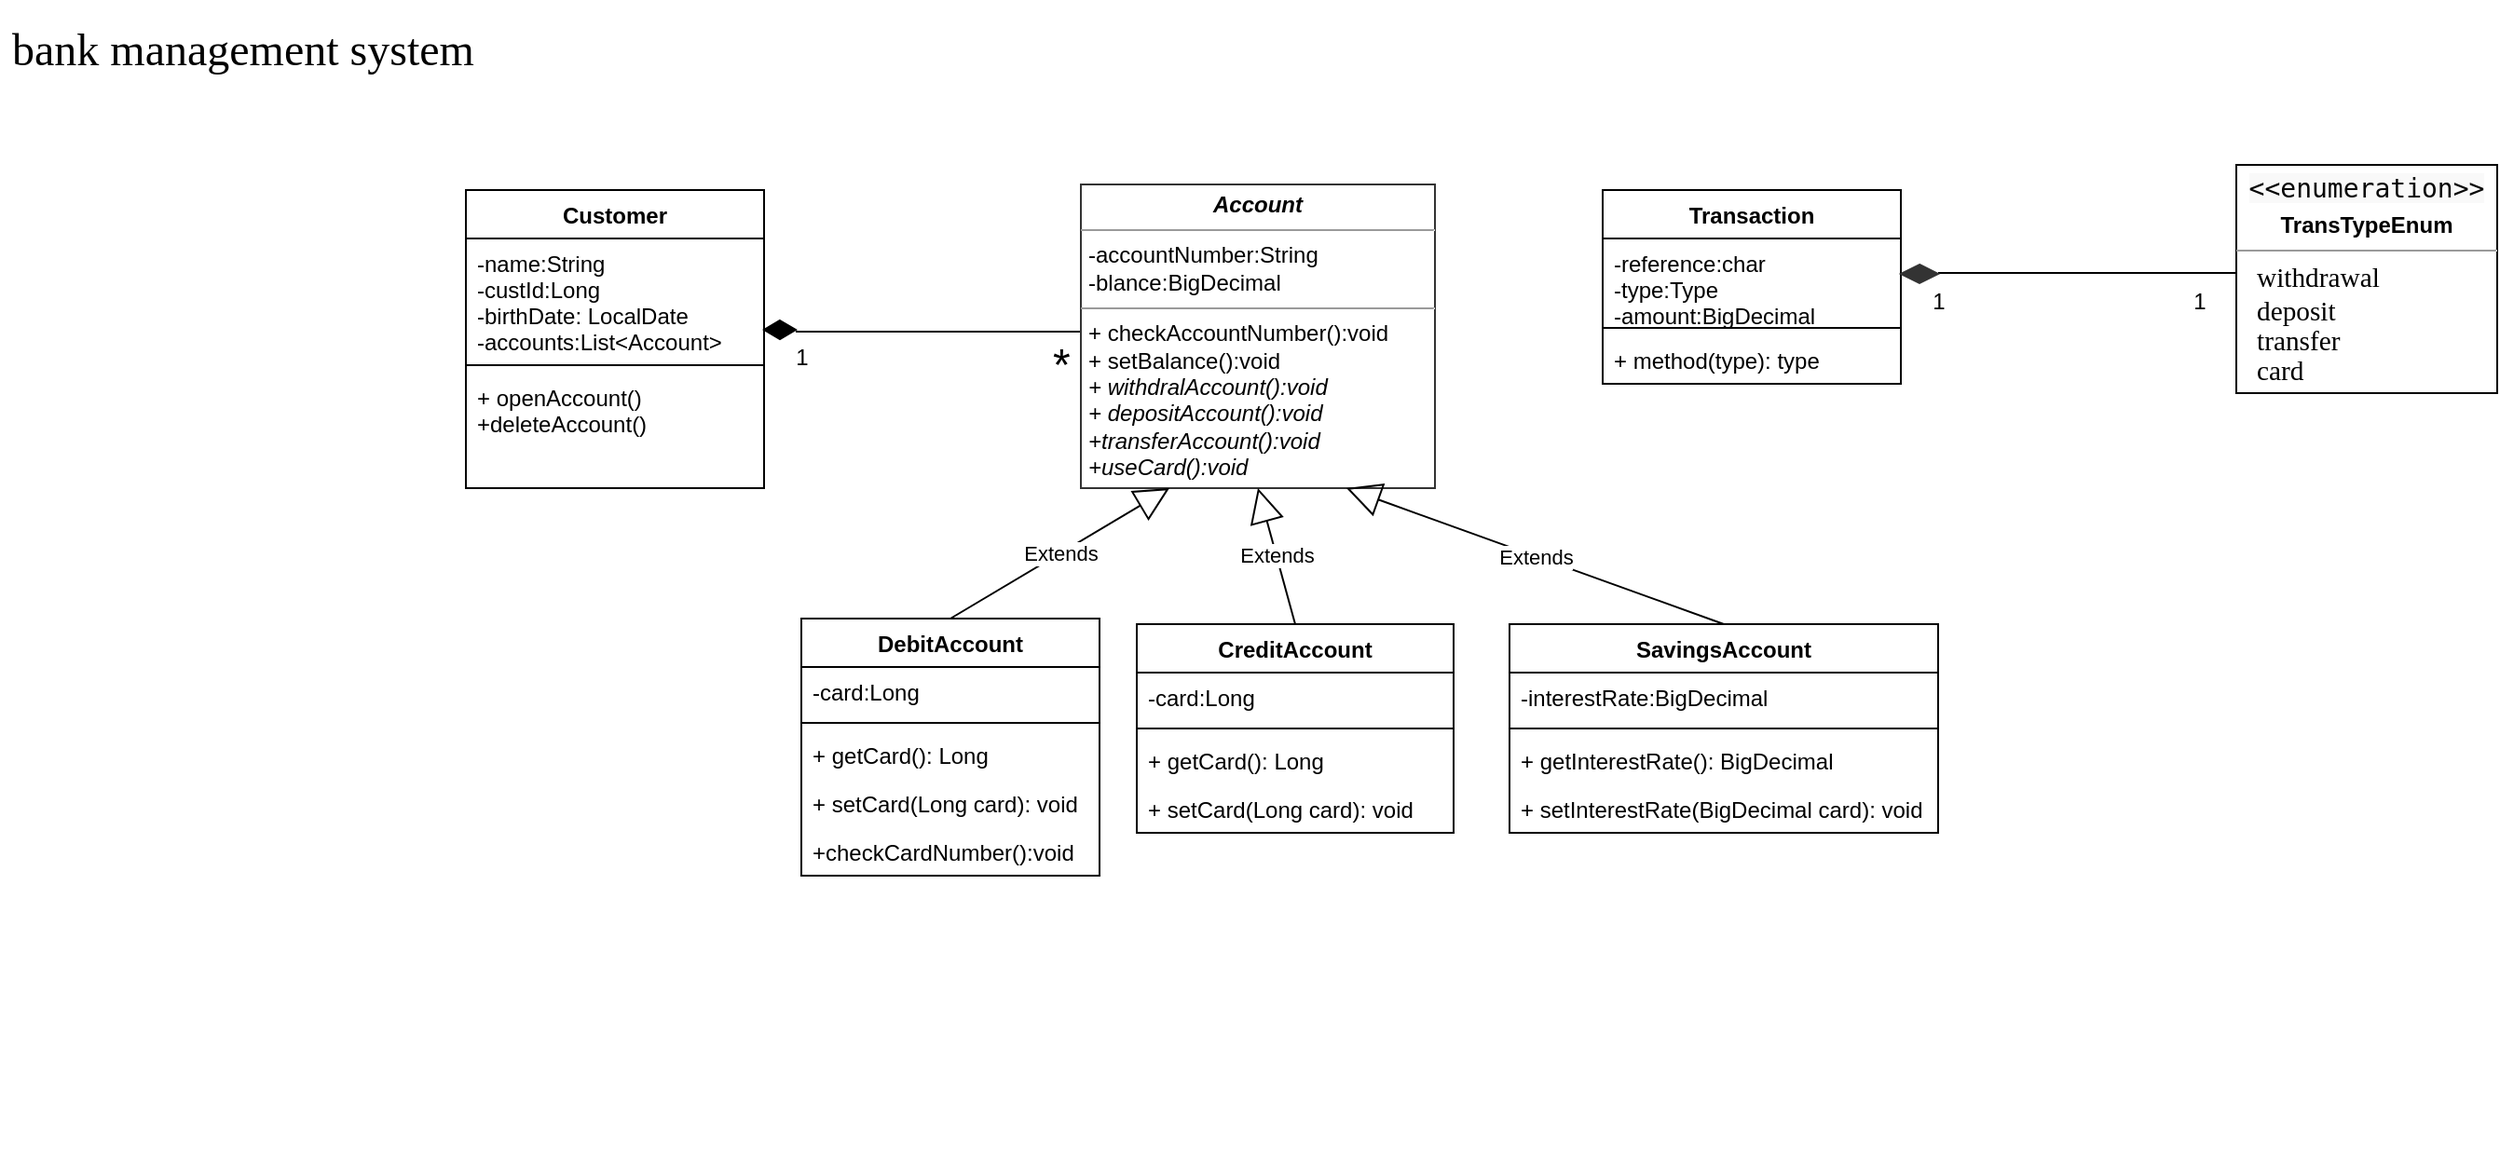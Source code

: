 <mxfile version="14.1.2" type="github">
  <diagram id="u7P9gTa-uS5qmwB9hr_K" name="Page-1">
    <mxGraphModel dx="1108" dy="450" grid="1" gridSize="10" guides="1" tooltips="1" connect="1" arrows="1" fold="1" page="1" pageScale="1" pageWidth="827" pageHeight="1169" math="0" shadow="0">
      <root>
        <mxCell id="0" />
        <mxCell id="1" parent="0" />
        <mxCell id="PTjb4T5VlLowp-uNTDuH-1" value="Customer" style="swimlane;fontStyle=1;align=center;verticalAlign=top;childLayout=stackLayout;horizontal=1;startSize=26;horizontalStack=0;resizeParent=1;resizeParentMax=0;resizeLast=0;collapsible=1;marginBottom=0;" vertex="1" parent="1">
          <mxGeometry x="550" y="501" width="160" height="160" as="geometry">
            <mxRectangle x="550" y="501" width="90" height="26" as="alternateBounds" />
          </mxGeometry>
        </mxCell>
        <mxCell id="PTjb4T5VlLowp-uNTDuH-2" value="-name:String&#xa;-custId:Long&#xa;-birthDate: LocalDate&#xa;-accounts:List&lt;Account&gt;" style="text;strokeColor=none;fillColor=none;align=left;verticalAlign=top;spacingLeft=4;spacingRight=4;overflow=hidden;rotatable=0;points=[[0,0.5],[1,0.5]];portConstraint=eastwest;" vertex="1" parent="PTjb4T5VlLowp-uNTDuH-1">
          <mxGeometry y="26" width="160" height="64" as="geometry" />
        </mxCell>
        <mxCell id="PTjb4T5VlLowp-uNTDuH-3" value="" style="line;strokeWidth=1;fillColor=none;align=left;verticalAlign=middle;spacingTop=-1;spacingLeft=3;spacingRight=3;rotatable=0;labelPosition=right;points=[];portConstraint=eastwest;" vertex="1" parent="PTjb4T5VlLowp-uNTDuH-1">
          <mxGeometry y="90" width="160" height="8" as="geometry" />
        </mxCell>
        <mxCell id="PTjb4T5VlLowp-uNTDuH-4" value="+ openAccount()&#xa;+deleteAccount()" style="text;strokeColor=none;fillColor=none;align=left;verticalAlign=top;spacingLeft=4;spacingRight=4;overflow=hidden;rotatable=0;points=[[0,0.5],[1,0.5]];portConstraint=eastwest;" vertex="1" parent="PTjb4T5VlLowp-uNTDuH-1">
          <mxGeometry y="98" width="160" height="62" as="geometry" />
        </mxCell>
        <mxCell id="PTjb4T5VlLowp-uNTDuH-5" value="Transaction" style="swimlane;fontStyle=1;align=center;verticalAlign=top;childLayout=stackLayout;horizontal=1;startSize=26;horizontalStack=0;resizeParent=1;resizeParentMax=0;resizeLast=0;collapsible=1;marginBottom=0;" vertex="1" parent="1">
          <mxGeometry x="1160" y="501" width="160" height="104" as="geometry" />
        </mxCell>
        <mxCell id="PTjb4T5VlLowp-uNTDuH-6" value="-reference:char&#xa;-type:Type&#xa;-amount:BigDecimal&#xa;" style="text;strokeColor=none;fillColor=none;align=left;verticalAlign=top;spacingLeft=4;spacingRight=4;overflow=hidden;rotatable=0;points=[[0,0.5],[1,0.5]];portConstraint=eastwest;" vertex="1" parent="PTjb4T5VlLowp-uNTDuH-5">
          <mxGeometry y="26" width="160" height="44" as="geometry" />
        </mxCell>
        <mxCell id="PTjb4T5VlLowp-uNTDuH-7" value="" style="line;strokeWidth=1;fillColor=none;align=left;verticalAlign=middle;spacingTop=-1;spacingLeft=3;spacingRight=3;rotatable=0;labelPosition=right;points=[];portConstraint=eastwest;" vertex="1" parent="PTjb4T5VlLowp-uNTDuH-5">
          <mxGeometry y="70" width="160" height="8" as="geometry" />
        </mxCell>
        <mxCell id="PTjb4T5VlLowp-uNTDuH-8" value="+ method(type): type" style="text;strokeColor=none;fillColor=none;align=left;verticalAlign=top;spacingLeft=4;spacingRight=4;overflow=hidden;rotatable=0;points=[[0,0.5],[1,0.5]];portConstraint=eastwest;" vertex="1" parent="PTjb4T5VlLowp-uNTDuH-5">
          <mxGeometry y="78" width="160" height="26" as="geometry" />
        </mxCell>
        <mxCell id="PTjb4T5VlLowp-uNTDuH-9" value="&lt;p class=&quot;MsoNormal&quot;&gt;&lt;span style=&quot;font-family: &amp;#34;times new roman&amp;#34;&quot;&gt;&lt;font style=&quot;font-size: 24px&quot;&gt;bank management system&lt;/font&gt;&lt;/span&gt;&lt;/p&gt;" style="text;html=1;align=center;verticalAlign=middle;resizable=0;points=[];autosize=1;" vertex="1" parent="1">
          <mxGeometry x="300" y="401" width="260" height="50" as="geometry" />
        </mxCell>
        <mxCell id="PTjb4T5VlLowp-uNTDuH-10" value="" style="group" vertex="1" connectable="0" parent="1">
          <mxGeometry x="710" y="571" width="216.112" height="50" as="geometry" />
        </mxCell>
        <mxCell id="PTjb4T5VlLowp-uNTDuH-11" value="" style="group" vertex="1" connectable="0" parent="PTjb4T5VlLowp-uNTDuH-10">
          <mxGeometry width="216.112" height="50" as="geometry" />
        </mxCell>
        <mxCell id="PTjb4T5VlLowp-uNTDuH-12" value="" style="line;strokeWidth=1;fillColor=none;align=left;verticalAlign=middle;spacingTop=-1;spacingLeft=3;spacingRight=3;rotatable=0;labelPosition=right;points=[];portConstraint=eastwest;" vertex="1" parent="PTjb4T5VlLowp-uNTDuH-11">
          <mxGeometry x="17" y="2" width="153" height="8" as="geometry" />
        </mxCell>
        <mxCell id="PTjb4T5VlLowp-uNTDuH-13" value="" style="rhombus;whiteSpace=wrap;html=1;fillColor=#000000;" vertex="1" parent="PTjb4T5VlLowp-uNTDuH-11">
          <mxGeometry width="17" height="10" as="geometry" />
        </mxCell>
        <mxCell id="PTjb4T5VlLowp-uNTDuH-14" value="&lt;table class=&quot;NormalTable&quot;&gt;&lt;tbody&gt;&lt;tr&gt;&lt;td width=&quot;156&quot;&gt;&lt;span class=&quot;fontstyle0&quot;&gt;&lt;font style=&quot;font-size: 24px&quot;&gt;*&lt;/font&gt;&lt;/span&gt;&lt;/td&gt;&lt;/tr&gt;&lt;/tbody&gt;&lt;/table&gt; &lt;font size=&quot;3&quot;&gt;&lt;br&gt;&lt;/font&gt;" style="text;whiteSpace=wrap;html=1;" vertex="1" parent="PTjb4T5VlLowp-uNTDuH-11">
          <mxGeometry x="150.001" width="66.111" height="50" as="geometry" />
        </mxCell>
        <mxCell id="PTjb4T5VlLowp-uNTDuH-15" value="DebitAccount" style="swimlane;fontStyle=1;align=center;verticalAlign=top;childLayout=stackLayout;horizontal=1;startSize=26;horizontalStack=0;resizeParent=1;resizeParentMax=0;resizeLast=0;collapsible=1;marginBottom=0;" vertex="1" parent="1">
          <mxGeometry x="730" y="731" width="160" height="138" as="geometry" />
        </mxCell>
        <mxCell id="PTjb4T5VlLowp-uNTDuH-16" value="-card:Long&#xa;" style="text;strokeColor=none;fillColor=none;align=left;verticalAlign=top;spacingLeft=4;spacingRight=4;overflow=hidden;rotatable=0;points=[[0,0.5],[1,0.5]];portConstraint=eastwest;" vertex="1" parent="PTjb4T5VlLowp-uNTDuH-15">
          <mxGeometry y="26" width="160" height="26" as="geometry" />
        </mxCell>
        <mxCell id="PTjb4T5VlLowp-uNTDuH-17" value="" style="line;strokeWidth=1;fillColor=none;align=left;verticalAlign=middle;spacingTop=-1;spacingLeft=3;spacingRight=3;rotatable=0;labelPosition=right;points=[];portConstraint=eastwest;" vertex="1" parent="PTjb4T5VlLowp-uNTDuH-15">
          <mxGeometry y="52" width="160" height="8" as="geometry" />
        </mxCell>
        <mxCell id="PTjb4T5VlLowp-uNTDuH-91" value="+ getCard(): Long&#xa;" style="text;strokeColor=none;fillColor=none;align=left;verticalAlign=top;spacingLeft=4;spacingRight=4;overflow=hidden;rotatable=0;points=[[0,0.5],[1,0.5]];portConstraint=eastwest;" vertex="1" parent="PTjb4T5VlLowp-uNTDuH-15">
          <mxGeometry y="60" width="160" height="26" as="geometry" />
        </mxCell>
        <mxCell id="PTjb4T5VlLowp-uNTDuH-92" value="+ setCard(Long card): void" style="text;strokeColor=none;fillColor=none;align=left;verticalAlign=top;spacingLeft=4;spacingRight=4;overflow=hidden;rotatable=0;points=[[0,0.5],[1,0.5]];portConstraint=eastwest;" vertex="1" parent="PTjb4T5VlLowp-uNTDuH-15">
          <mxGeometry y="86" width="160" height="26" as="geometry" />
        </mxCell>
        <mxCell id="PTjb4T5VlLowp-uNTDuH-18" value="+checkCardNumber():void" style="text;strokeColor=none;fillColor=none;align=left;verticalAlign=top;spacingLeft=4;spacingRight=4;overflow=hidden;rotatable=0;points=[[0,0.5],[1,0.5]];portConstraint=eastwest;" vertex="1" parent="PTjb4T5VlLowp-uNTDuH-15">
          <mxGeometry y="112" width="160" height="26" as="geometry" />
        </mxCell>
        <mxCell id="PTjb4T5VlLowp-uNTDuH-19" value="CreditAccount" style="swimlane;fontStyle=1;align=center;verticalAlign=top;childLayout=stackLayout;horizontal=1;startSize=26;horizontalStack=0;resizeParent=1;resizeParentMax=0;resizeLast=0;collapsible=1;marginBottom=0;" vertex="1" parent="1">
          <mxGeometry x="910" y="734" width="170" height="112" as="geometry" />
        </mxCell>
        <mxCell id="PTjb4T5VlLowp-uNTDuH-20" value="-card:Long&#xa;" style="text;strokeColor=none;fillColor=none;align=left;verticalAlign=top;spacingLeft=4;spacingRight=4;overflow=hidden;rotatable=0;points=[[0,0.5],[1,0.5]];portConstraint=eastwest;" vertex="1" parent="PTjb4T5VlLowp-uNTDuH-19">
          <mxGeometry y="26" width="170" height="26" as="geometry" />
        </mxCell>
        <mxCell id="PTjb4T5VlLowp-uNTDuH-21" value="" style="line;strokeWidth=1;fillColor=none;align=left;verticalAlign=middle;spacingTop=-1;spacingLeft=3;spacingRight=3;rotatable=0;labelPosition=right;points=[];portConstraint=eastwest;" vertex="1" parent="PTjb4T5VlLowp-uNTDuH-19">
          <mxGeometry y="52" width="170" height="8" as="geometry" />
        </mxCell>
        <mxCell id="PTjb4T5VlLowp-uNTDuH-22" value="+ getCard(): Long&#xa;" style="text;strokeColor=none;fillColor=none;align=left;verticalAlign=top;spacingLeft=4;spacingRight=4;overflow=hidden;rotatable=0;points=[[0,0.5],[1,0.5]];portConstraint=eastwest;" vertex="1" parent="PTjb4T5VlLowp-uNTDuH-19">
          <mxGeometry y="60" width="170" height="26" as="geometry" />
        </mxCell>
        <mxCell id="PTjb4T5VlLowp-uNTDuH-88" value="+ setCard(Long card): void" style="text;strokeColor=none;fillColor=none;align=left;verticalAlign=top;spacingLeft=4;spacingRight=4;overflow=hidden;rotatable=0;points=[[0,0.5],[1,0.5]];portConstraint=eastwest;" vertex="1" parent="PTjb4T5VlLowp-uNTDuH-19">
          <mxGeometry y="86" width="170" height="26" as="geometry" />
        </mxCell>
        <mxCell id="PTjb4T5VlLowp-uNTDuH-23" value="SavingsAccount" style="swimlane;fontStyle=1;align=center;verticalAlign=top;childLayout=stackLayout;horizontal=1;startSize=26;horizontalStack=0;resizeParent=1;resizeParentMax=0;resizeLast=0;collapsible=1;marginBottom=0;" vertex="1" parent="1">
          <mxGeometry x="1110" y="734" width="230" height="112" as="geometry" />
        </mxCell>
        <mxCell id="PTjb4T5VlLowp-uNTDuH-24" value="-interestRate:BigDecimal" style="text;strokeColor=none;fillColor=none;align=left;verticalAlign=top;spacingLeft=4;spacingRight=4;overflow=hidden;rotatable=0;points=[[0,0.5],[1,0.5]];portConstraint=eastwest;" vertex="1" parent="PTjb4T5VlLowp-uNTDuH-23">
          <mxGeometry y="26" width="230" height="26" as="geometry" />
        </mxCell>
        <mxCell id="PTjb4T5VlLowp-uNTDuH-25" value="" style="line;strokeWidth=1;fillColor=none;align=left;verticalAlign=middle;spacingTop=-1;spacingLeft=3;spacingRight=3;rotatable=0;labelPosition=right;points=[];portConstraint=eastwest;" vertex="1" parent="PTjb4T5VlLowp-uNTDuH-23">
          <mxGeometry y="52" width="230" height="8" as="geometry" />
        </mxCell>
        <mxCell id="PTjb4T5VlLowp-uNTDuH-26" value="+ getInterestRate(): BigDecimal&#xa;" style="text;strokeColor=none;fillColor=none;align=left;verticalAlign=top;spacingLeft=4;spacingRight=4;overflow=hidden;rotatable=0;points=[[0,0.5],[1,0.5]];portConstraint=eastwest;" vertex="1" parent="PTjb4T5VlLowp-uNTDuH-23">
          <mxGeometry y="60" width="230" height="26" as="geometry" />
        </mxCell>
        <mxCell id="PTjb4T5VlLowp-uNTDuH-94" value="+ setInterestRate(BigDecimal card): void" style="text;strokeColor=none;fillColor=none;align=left;verticalAlign=top;spacingLeft=4;spacingRight=4;overflow=hidden;rotatable=0;points=[[0,0.5],[1,0.5]];portConstraint=eastwest;" vertex="1" parent="PTjb4T5VlLowp-uNTDuH-23">
          <mxGeometry y="86" width="230" height="26" as="geometry" />
        </mxCell>
        <mxCell id="PTjb4T5VlLowp-uNTDuH-27" value="" style="group" vertex="1" connectable="0" parent="1">
          <mxGeometry x="897.5" y="624" width="25" height="20" as="geometry" />
        </mxCell>
        <mxCell id="PTjb4T5VlLowp-uNTDuH-29" value="" style="group" vertex="1" connectable="0" parent="1">
          <mxGeometry x="1320" y="541" width="180" height="10" as="geometry" />
        </mxCell>
        <mxCell id="PTjb4T5VlLowp-uNTDuH-30" value="" style="endArrow=none;html=1;edgeStyle=orthogonalEdgeStyle;" edge="1" parent="PTjb4T5VlLowp-uNTDuH-29">
          <mxGeometry relative="1" as="geometry">
            <mxPoint x="20" y="4.5" as="sourcePoint" />
            <mxPoint x="180" y="4.5" as="targetPoint" />
          </mxGeometry>
        </mxCell>
        <mxCell id="PTjb4T5VlLowp-uNTDuH-31" value="" style="rhombus;whiteSpace=wrap;html=1;strokeColor=#333333;fillColor=#333333;" vertex="1" parent="1">
          <mxGeometry x="1320" y="541" width="20" height="10" as="geometry" />
        </mxCell>
        <mxCell id="PTjb4T5VlLowp-uNTDuH-32" value="1" style="text;html=1;align=center;verticalAlign=middle;resizable=0;points=[];autosize=1;" vertex="1" parent="1">
          <mxGeometry x="1330" y="551" width="20" height="20" as="geometry" />
        </mxCell>
        <mxCell id="PTjb4T5VlLowp-uNTDuH-33" value="1" style="text;html=1;align=center;verticalAlign=middle;resizable=0;points=[];autosize=1;" vertex="1" parent="1">
          <mxGeometry x="1470" y="551" width="20" height="20" as="geometry" />
        </mxCell>
        <mxCell id="PTjb4T5VlLowp-uNTDuH-34" value="&lt;p style=&quot;margin: 0px ; margin-top: 4px ; text-align: center&quot;&gt;&lt;i&gt;&lt;b&gt;Account&lt;/b&gt;&lt;/i&gt;&lt;/p&gt;&lt;hr size=&quot;1&quot;&gt;&lt;p style=&quot;margin: 0px ; margin-left: 4px&quot;&gt;-accountNumber:String&lt;br style=&quot;padding: 0px ; margin: 0px&quot;&gt;-blance:BigDecimal&lt;br&gt;&lt;/p&gt;&lt;hr size=&quot;1&quot;&gt;&lt;p style=&quot;margin: 0px ; margin-left: 4px&quot;&gt;+ checkAccountNumber():void&lt;br&gt;+ setBalance():void&lt;/p&gt;&lt;p style=&quot;margin: 0px ; margin-left: 4px&quot;&gt;&lt;i&gt;+ withdralAccount():void&lt;/i&gt;&lt;/p&gt;&lt;p style=&quot;margin: 0px ; margin-left: 4px&quot;&gt;&lt;i&gt;+ depositAccount():void&lt;/i&gt;&lt;/p&gt;&lt;p style=&quot;margin: 0px ; margin-left: 4px&quot;&gt;&lt;i&gt;+transferAccount():void&lt;/i&gt;&lt;/p&gt;&lt;p style=&quot;margin: 0px ; margin-left: 4px&quot;&gt;&lt;i&gt;+useCard():void&lt;/i&gt;&lt;/p&gt;&lt;br&gt;&lt;p style=&quot;margin: 0px ; margin-left: 4px&quot;&gt; &lt;br&gt;&lt;br style=&quot;line-height: normal&quot;&gt;&lt;/p&gt;" style="verticalAlign=top;align=left;overflow=fill;fontSize=12;fontFamily=Helvetica;html=1;strokeColor=#333333;fillColor=#FFFFFF;" vertex="1" parent="1">
          <mxGeometry x="880" y="498" width="190" height="163" as="geometry" />
        </mxCell>
        <mxCell id="PTjb4T5VlLowp-uNTDuH-35" value="Extends" style="endArrow=block;endSize=16;endFill=0;html=1;entryX=0.25;entryY=1;entryDx=0;entryDy=0;exitX=0.5;exitY=0;exitDx=0;exitDy=0;" edge="1" parent="1" source="PTjb4T5VlLowp-uNTDuH-15" target="PTjb4T5VlLowp-uNTDuH-34">
          <mxGeometry width="160" relative="1" as="geometry">
            <mxPoint x="720" y="681" as="sourcePoint" />
            <mxPoint x="880" y="681" as="targetPoint" />
          </mxGeometry>
        </mxCell>
        <mxCell id="PTjb4T5VlLowp-uNTDuH-36" value="Extends" style="endArrow=block;endSize=16;endFill=0;html=1;exitX=0.5;exitY=0;exitDx=0;exitDy=0;entryX=0.5;entryY=1;entryDx=0;entryDy=0;" edge="1" parent="1" source="PTjb4T5VlLowp-uNTDuH-19" target="PTjb4T5VlLowp-uNTDuH-34">
          <mxGeometry width="160" relative="1" as="geometry">
            <mxPoint x="870" y="734" as="sourcePoint" />
            <mxPoint x="980" y="621" as="targetPoint" />
          </mxGeometry>
        </mxCell>
        <mxCell id="PTjb4T5VlLowp-uNTDuH-37" value="Extends" style="endArrow=block;endSize=16;endFill=0;html=1;exitX=0.5;exitY=0;exitDx=0;exitDy=0;entryX=0.75;entryY=1;entryDx=0;entryDy=0;" edge="1" parent="1" source="PTjb4T5VlLowp-uNTDuH-23" target="PTjb4T5VlLowp-uNTDuH-34">
          <mxGeometry width="160" relative="1" as="geometry">
            <mxPoint x="992" y="744" as="sourcePoint" />
            <mxPoint x="970" y="634" as="targetPoint" />
          </mxGeometry>
        </mxCell>
        <mxCell id="PTjb4T5VlLowp-uNTDuH-38" value="1" style="text;html=1;align=center;verticalAlign=middle;resizable=0;points=[];autosize=1;" vertex="1" parent="1">
          <mxGeometry x="720" y="581" width="20" height="20" as="geometry" />
        </mxCell>
        <mxCell id="PTjb4T5VlLowp-uNTDuH-65" value="" style="text;strokeColor=none;fillColor=none;align=left;verticalAlign=middle;spacingTop=-1;spacingLeft=4;spacingRight=4;rotatable=0;labelPosition=right;points=[];portConstraint=eastwest;" vertex="1" parent="1">
          <mxGeometry x="630" y="1005" width="20" height="14" as="geometry" />
        </mxCell>
        <mxCell id="PTjb4T5VlLowp-uNTDuH-84" value="&lt;p style=&quot;margin: 0px ; margin-top: 4px ; text-align: center&quot;&gt;&lt;span style=&quot;color: rgb(8 , 8 , 8) ; font-family: &amp;#34;monaco&amp;#34; , &amp;#34;lucida console&amp;#34; , monospace ; font-size: 14px ; text-align: left ; background-color: rgb(249 , 249 , 249)&quot;&gt;&amp;lt;&amp;lt;enumeration&amp;gt;&amp;gt;&lt;/span&gt;&lt;br&gt;&lt;/p&gt;&lt;p style=&quot;margin: 0px ; margin-top: 4px ; text-align: center&quot;&gt;&lt;b&gt;TransTypeEnum&lt;/b&gt;&lt;/p&gt;&lt;hr size=&quot;1&quot;&gt;&lt;div style=&quot;height: 2px&quot;&gt;&lt;span lang=&quot;EN-US&quot; style=&quot;font-size: 11pt ; font-family: &amp;#34;times new roman&amp;#34; , serif&quot;&gt;&amp;nbsp; &amp;nbsp;withdrawal&lt;/span&gt;&lt;br&gt;&lt;span lang=&quot;EN-US&quot; style=&quot;font-size: 11pt ; font-family: &amp;#34;times new roman&amp;#34; , serif&quot;&gt;&amp;nbsp; &amp;nbsp;deposit&lt;/span&gt;&lt;br&gt;&lt;/div&gt;&lt;div style=&quot;height: 2px&quot;&gt;&lt;span lang=&quot;EN-US&quot; style=&quot;font-size: 11pt ; font-family: &amp;#34;times new roman&amp;#34; , serif&quot;&gt;&lt;br&gt;&lt;/span&gt;&lt;/div&gt;&lt;div style=&quot;height: 2px&quot;&gt;&lt;span lang=&quot;EN-US&quot; style=&quot;font-size: 11pt ; font-family: &amp;#34;times new roman&amp;#34; , serif&quot;&gt;&lt;br&gt;&lt;/span&gt;&lt;/div&gt;&lt;div style=&quot;height: 2px&quot;&gt;&lt;span lang=&quot;EN-US&quot; style=&quot;font-size: 11pt ; font-family: &amp;#34;times new roman&amp;#34; , serif&quot;&gt;&lt;br&gt;&lt;/span&gt;&lt;/div&gt;&lt;div style=&quot;height: 2px&quot;&gt;&lt;span lang=&quot;EN-US&quot; style=&quot;font-size: 11pt ; font-family: &amp;#34;times new roman&amp;#34; , serif&quot;&gt;&lt;br&gt;&lt;/span&gt;&lt;/div&gt;&lt;div style=&quot;height: 2px&quot;&gt;&lt;span lang=&quot;EN-US&quot; style=&quot;font-size: 11pt ; font-family: &amp;#34;times new roman&amp;#34; , serif&quot;&gt;&lt;br&gt;&lt;/span&gt;&lt;/div&gt;&lt;div style=&quot;height: 2px&quot;&gt;&lt;span lang=&quot;EN-US&quot; style=&quot;font-size: 11pt ; font-family: &amp;#34;times new roman&amp;#34; , serif&quot;&gt;&lt;br&gt;&lt;/span&gt;&lt;/div&gt;&lt;div style=&quot;height: 2px&quot;&gt;&lt;span lang=&quot;EN-US&quot; style=&quot;font-size: 11pt ; font-family: &amp;#34;times new roman&amp;#34; , serif&quot;&gt;&lt;br&gt;&lt;/span&gt;&lt;/div&gt;&lt;div style=&quot;height: 2px&quot;&gt;&lt;span lang=&quot;EN-US&quot; style=&quot;font-size: 11pt ; font-family: &amp;#34;times new roman&amp;#34; , serif&quot;&gt;&lt;br&gt;&lt;/span&gt;&lt;/div&gt;&lt;div style=&quot;height: 2px&quot;&gt;&lt;span lang=&quot;EN-US&quot; style=&quot;font-size: 11pt ; font-family: &amp;#34;times new roman&amp;#34; , serif&quot;&gt;&lt;br&gt;&lt;/span&gt;&lt;/div&gt;&lt;div style=&quot;height: 2px&quot;&gt;&lt;span lang=&quot;EN-US&quot; style=&quot;font-size: 11pt ; font-family: &amp;#34;times new roman&amp;#34; , serif&quot;&gt;&lt;br&gt;&lt;/span&gt;&lt;/div&gt;&lt;div style=&quot;height: 2px&quot;&gt;&lt;span lang=&quot;EN-US&quot; style=&quot;font-size: 11pt ; font-family: &amp;#34;times new roman&amp;#34; , serif&quot;&gt;&lt;br&gt;&lt;/span&gt;&lt;/div&gt;&lt;div style=&quot;height: 2px&quot;&gt;&lt;span lang=&quot;EN-US&quot; style=&quot;font-size: 11pt ; font-family: &amp;#34;times new roman&amp;#34; , serif&quot;&gt;&lt;br&gt;&lt;/span&gt;&lt;/div&gt;&lt;div style=&quot;height: 2px&quot;&gt;&lt;span lang=&quot;EN-US&quot; style=&quot;font-size: 11pt ; font-family: &amp;#34;times new roman&amp;#34; , serif&quot;&gt;&lt;br&gt;&lt;/span&gt;&lt;/div&gt;&lt;div style=&quot;height: 2px&quot;&gt;&lt;span lang=&quot;EN-US&quot; style=&quot;font-size: 11pt ; font-family: &amp;#34;times new roman&amp;#34; , serif&quot;&gt;&lt;br&gt;&lt;/span&gt;&lt;/div&gt;&lt;div style=&quot;height: 2px&quot;&gt;&lt;span lang=&quot;EN-US&quot; style=&quot;font-size: 11pt ; font-family: &amp;#34;times new roman&amp;#34; , serif&quot;&gt;&lt;br&gt;&lt;/span&gt;&lt;/div&gt;&lt;div style=&quot;height: 2px&quot;&gt;&lt;span lang=&quot;EN-US&quot; style=&quot;font-size: 11pt ; font-family: &amp;#34;times new roman&amp;#34; , serif&quot;&gt;&lt;br&gt;&lt;/span&gt;&lt;/div&gt;&lt;div style=&quot;height: 2px&quot;&gt;&lt;span lang=&quot;EN-US&quot; style=&quot;font-size: 11pt ; font-family: &amp;#34;times new roman&amp;#34; , serif&quot;&gt;&lt;span lang=&quot;EN-US&quot; style=&quot;font-size: 11pt ; font-family: &amp;#34;times new roman&amp;#34; , serif&quot;&gt;&amp;nbsp; &amp;nbsp;transfer&lt;/span&gt;&lt;br&gt;&lt;/span&gt;&lt;/div&gt;&lt;div style=&quot;height: 2px&quot;&gt;&lt;span lang=&quot;EN-US&quot; style=&quot;font-size: 11pt ; font-family: &amp;#34;times new roman&amp;#34; , serif&quot;&gt;&lt;span lang=&quot;EN-US&quot; style=&quot;font-size: 11pt ; font-family: &amp;#34;times new roman&amp;#34; , serif&quot;&gt;&lt;br&gt;&lt;/span&gt;&lt;/span&gt;&lt;/div&gt;&lt;div style=&quot;height: 2px&quot;&gt;&lt;span lang=&quot;EN-US&quot; style=&quot;font-size: 11pt ; font-family: &amp;#34;times new roman&amp;#34; , serif&quot;&gt;&lt;span lang=&quot;EN-US&quot; style=&quot;font-size: 11pt ; font-family: &amp;#34;times new roman&amp;#34; , serif&quot;&gt;&lt;br&gt;&lt;/span&gt;&lt;/span&gt;&lt;/div&gt;&lt;div style=&quot;height: 2px&quot;&gt;&lt;span lang=&quot;EN-US&quot; style=&quot;font-size: 11pt ; font-family: &amp;#34;times new roman&amp;#34; , serif&quot;&gt;&lt;span lang=&quot;EN-US&quot; style=&quot;font-size: 11pt ; font-family: &amp;#34;times new roman&amp;#34; , serif&quot;&gt;&lt;br&gt;&lt;/span&gt;&lt;/span&gt;&lt;/div&gt;&lt;div style=&quot;height: 2px&quot;&gt;&lt;span lang=&quot;EN-US&quot; style=&quot;font-size: 11pt ; font-family: &amp;#34;times new roman&amp;#34; , serif&quot;&gt;&lt;span lang=&quot;EN-US&quot; style=&quot;font-size: 11pt ; font-family: &amp;#34;times new roman&amp;#34; , serif&quot;&gt;&lt;br&gt;&lt;/span&gt;&lt;/span&gt;&lt;/div&gt;&lt;div style=&quot;height: 2px&quot;&gt;&lt;span lang=&quot;EN-US&quot; style=&quot;font-size: 11pt ; font-family: &amp;#34;times new roman&amp;#34; , serif&quot;&gt;&lt;span lang=&quot;EN-US&quot; style=&quot;font-size: 11pt ; font-family: &amp;#34;times new roman&amp;#34; , serif&quot;&gt;&lt;br&gt;&lt;/span&gt;&lt;/span&gt;&lt;/div&gt;&lt;div style=&quot;height: 2px&quot;&gt;&lt;span lang=&quot;EN-US&quot; style=&quot;font-size: 11pt ; font-family: &amp;#34;times new roman&amp;#34; , serif&quot;&gt;&lt;span lang=&quot;EN-US&quot; style=&quot;font-size: 11pt ; font-family: &amp;#34;times new roman&amp;#34; , serif&quot;&gt;&lt;br&gt;&lt;/span&gt;&lt;/span&gt;&lt;/div&gt;&lt;div style=&quot;height: 2px&quot;&gt;&lt;span lang=&quot;EN-US&quot; style=&quot;font-size: 11pt ; font-family: &amp;#34;times new roman&amp;#34; , serif&quot;&gt;&lt;span lang=&quot;EN-US&quot; style=&quot;font-size: 11pt ; font-family: &amp;#34;times new roman&amp;#34; , serif&quot;&gt;&lt;br&gt;&lt;/span&gt;&lt;/span&gt;&lt;/div&gt;&lt;div style=&quot;height: 2px&quot;&gt;&lt;span lang=&quot;EN-US&quot; style=&quot;font-size: 11pt ; font-family: &amp;#34;times new roman&amp;#34; , serif&quot;&gt;&lt;span lang=&quot;EN-US&quot; style=&quot;font-size: 11pt ; font-family: &amp;#34;times new roman&amp;#34; , serif&quot;&gt;&lt;span lang=&quot;EN-US&quot; style=&quot;font-size: 11pt ; font-family: &amp;#34;times new roman&amp;#34; , serif&quot;&gt;&amp;nbsp; &amp;nbsp;card&lt;/span&gt;&lt;br&gt;&lt;/span&gt;&lt;/span&gt;&lt;/div&gt;" style="verticalAlign=top;align=left;overflow=fill;fontSize=12;fontFamily=Helvetica;html=1;" vertex="1" parent="1">
          <mxGeometry x="1500" y="487.5" width="140" height="122.5" as="geometry" />
        </mxCell>
      </root>
    </mxGraphModel>
  </diagram>
</mxfile>
